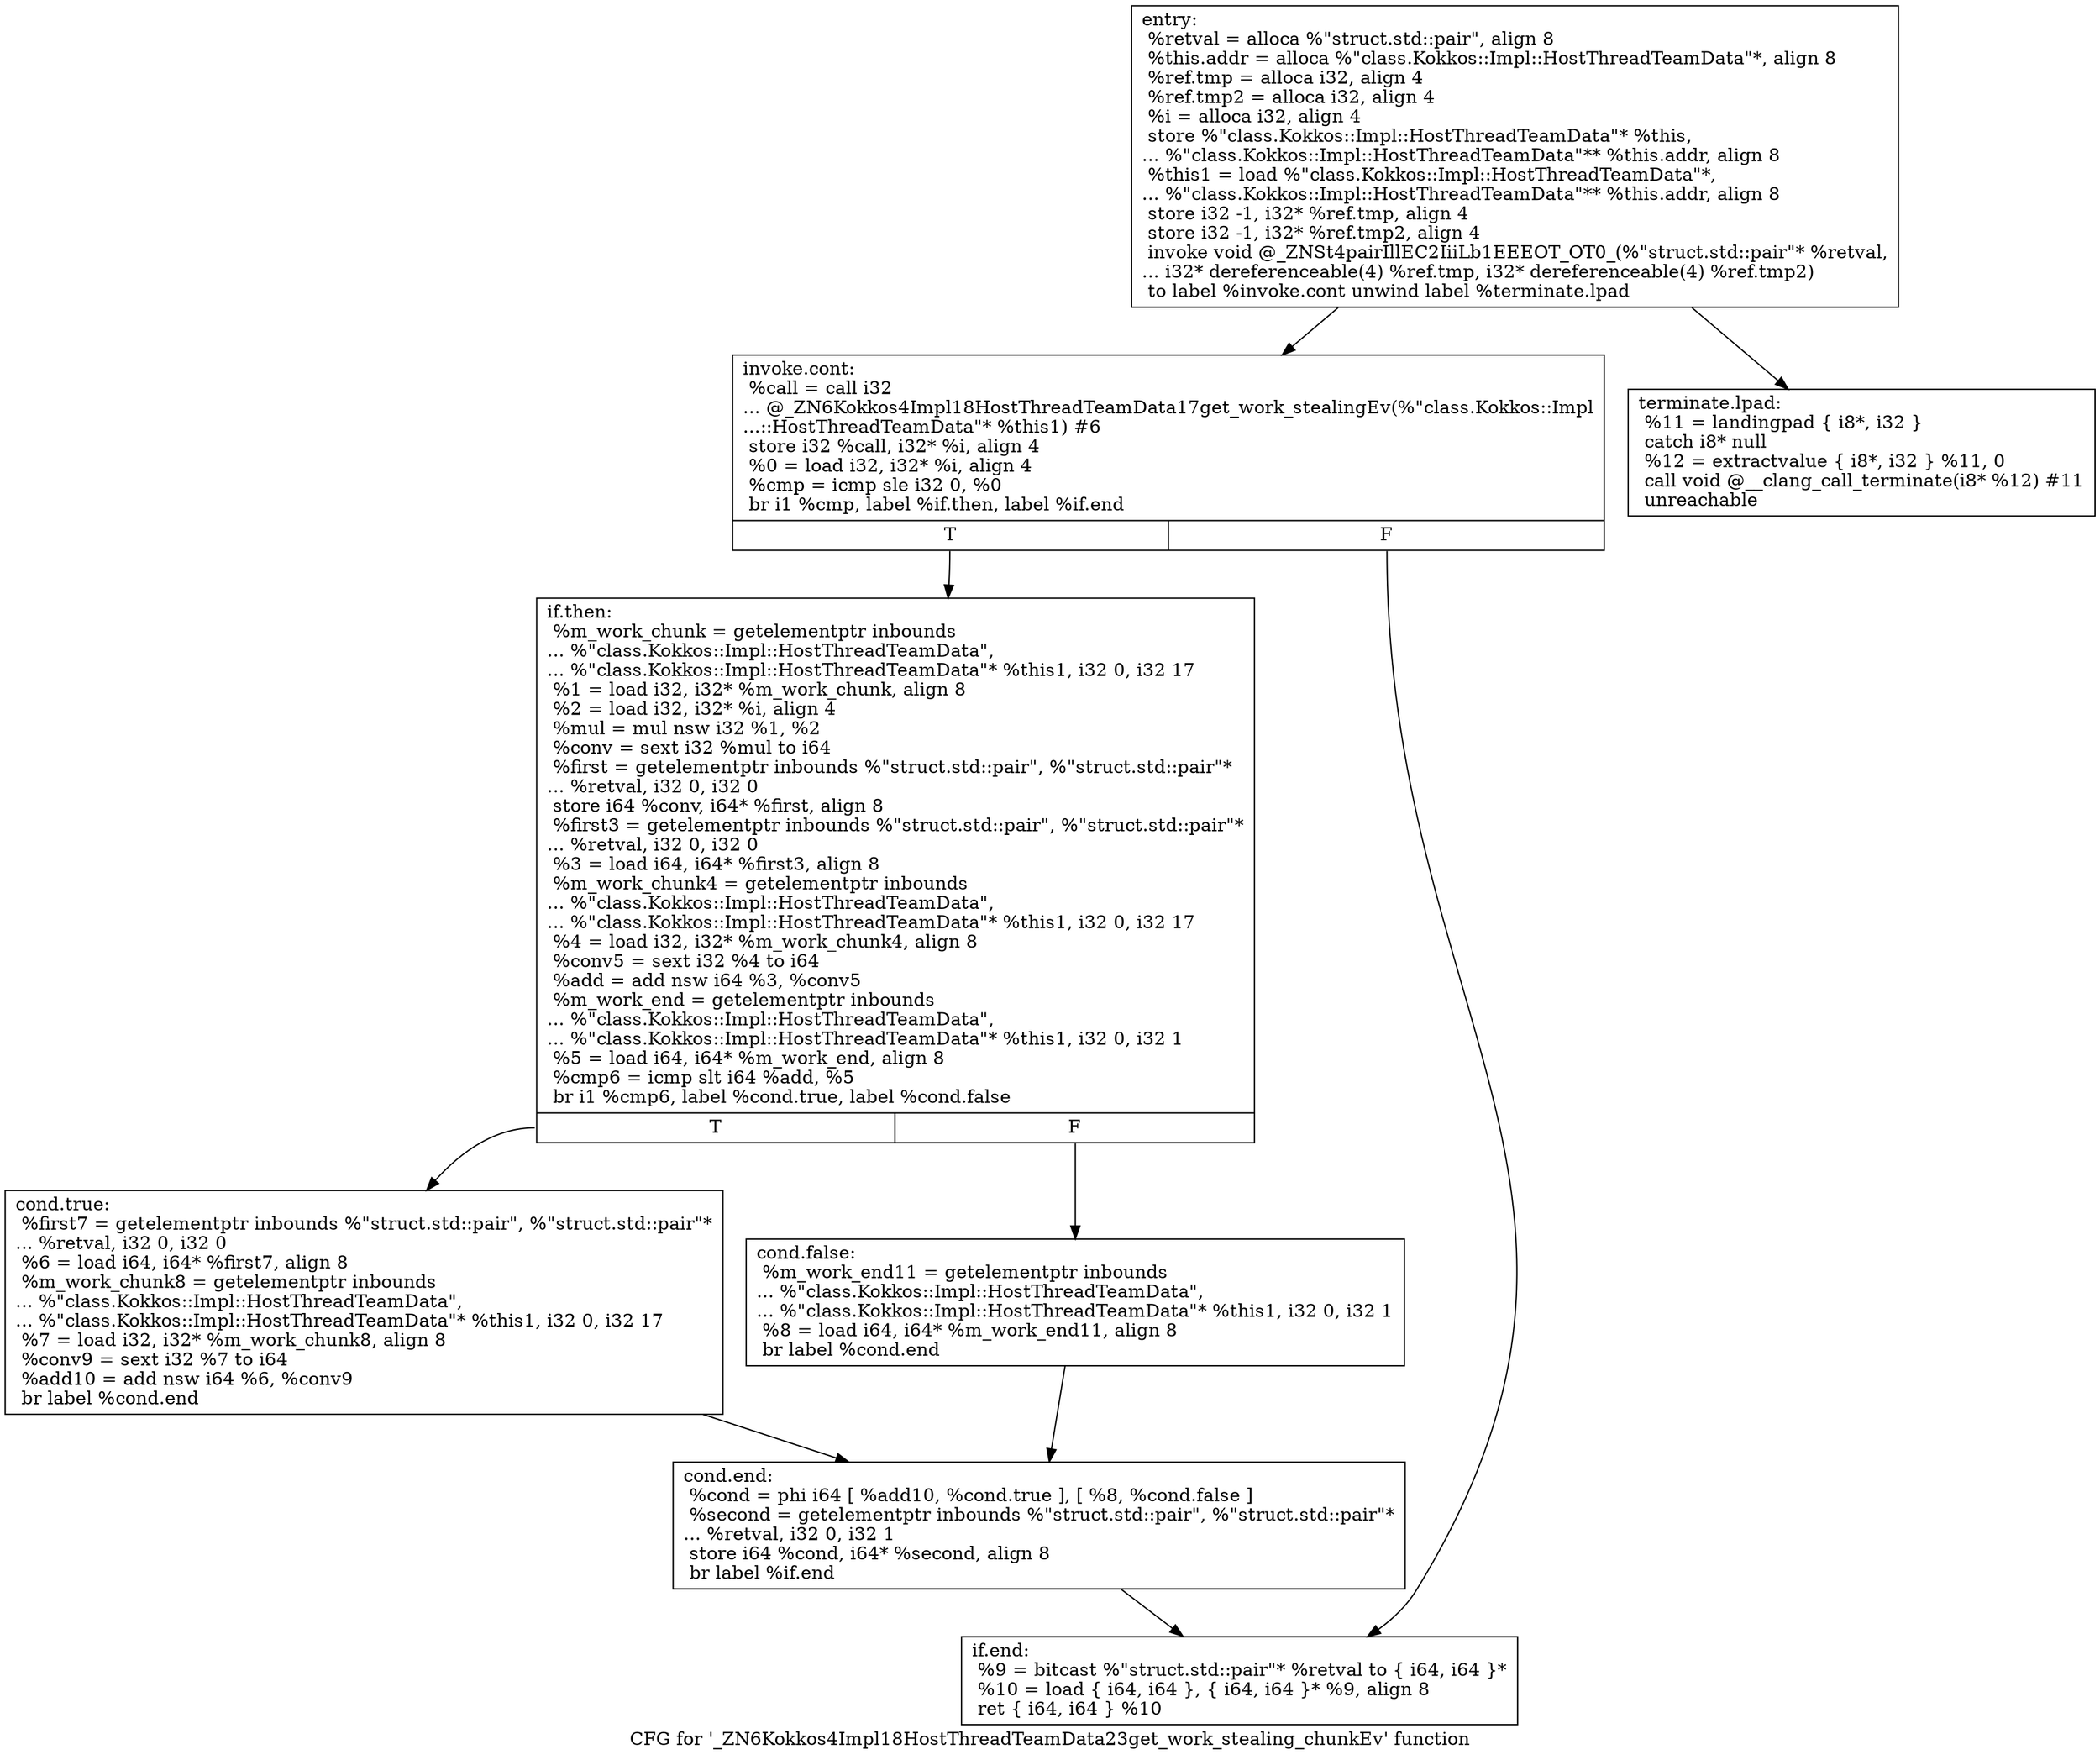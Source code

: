 digraph "CFG for '_ZN6Kokkos4Impl18HostThreadTeamData23get_work_stealing_chunkEv' function" {
	label="CFG for '_ZN6Kokkos4Impl18HostThreadTeamData23get_work_stealing_chunkEv' function";

	Node0x5e89fa0 [shape=record,label="{entry:\l  %retval = alloca %\"struct.std::pair\", align 8\l  %this.addr = alloca %\"class.Kokkos::Impl::HostThreadTeamData\"*, align 8\l  %ref.tmp = alloca i32, align 4\l  %ref.tmp2 = alloca i32, align 4\l  %i = alloca i32, align 4\l  store %\"class.Kokkos::Impl::HostThreadTeamData\"* %this,\l... %\"class.Kokkos::Impl::HostThreadTeamData\"** %this.addr, align 8\l  %this1 = load %\"class.Kokkos::Impl::HostThreadTeamData\"*,\l... %\"class.Kokkos::Impl::HostThreadTeamData\"** %this.addr, align 8\l  store i32 -1, i32* %ref.tmp, align 4\l  store i32 -1, i32* %ref.tmp2, align 4\l  invoke void @_ZNSt4pairIllEC2IiiLb1EEEOT_OT0_(%\"struct.std::pair\"* %retval,\l... i32* dereferenceable(4) %ref.tmp, i32* dereferenceable(4) %ref.tmp2)\l          to label %invoke.cont unwind label %terminate.lpad\l}"];
	Node0x5e89fa0 -> Node0x5e8a010;
	Node0x5e89fa0 -> Node0x5e8a710;
	Node0x5e8a010 [shape=record,label="{invoke.cont:                                      \l  %call = call i32\l... @_ZN6Kokkos4Impl18HostThreadTeamData17get_work_stealingEv(%\"class.Kokkos::Impl\l...::HostThreadTeamData\"* %this1) #6\l  store i32 %call, i32* %i, align 4\l  %0 = load i32, i32* %i, align 4\l  %cmp = icmp sle i32 0, %0\l  br i1 %cmp, label %if.then, label %if.end\l|{<s0>T|<s1>F}}"];
	Node0x5e8a010:s0 -> Node0x5e8a990;
	Node0x5e8a010:s1 -> Node0x5e8a100;
	Node0x5e8a990 [shape=record,label="{if.then:                                          \l  %m_work_chunk = getelementptr inbounds\l... %\"class.Kokkos::Impl::HostThreadTeamData\",\l... %\"class.Kokkos::Impl::HostThreadTeamData\"* %this1, i32 0, i32 17\l  %1 = load i32, i32* %m_work_chunk, align 8\l  %2 = load i32, i32* %i, align 4\l  %mul = mul nsw i32 %1, %2\l  %conv = sext i32 %mul to i64\l  %first = getelementptr inbounds %\"struct.std::pair\", %\"struct.std::pair\"*\l... %retval, i32 0, i32 0\l  store i64 %conv, i64* %first, align 8\l  %first3 = getelementptr inbounds %\"struct.std::pair\", %\"struct.std::pair\"*\l... %retval, i32 0, i32 0\l  %3 = load i64, i64* %first3, align 8\l  %m_work_chunk4 = getelementptr inbounds\l... %\"class.Kokkos::Impl::HostThreadTeamData\",\l... %\"class.Kokkos::Impl::HostThreadTeamData\"* %this1, i32 0, i32 17\l  %4 = load i32, i32* %m_work_chunk4, align 8\l  %conv5 = sext i32 %4 to i64\l  %add = add nsw i64 %3, %conv5\l  %m_work_end = getelementptr inbounds\l... %\"class.Kokkos::Impl::HostThreadTeamData\",\l... %\"class.Kokkos::Impl::HostThreadTeamData\"* %this1, i32 0, i32 1\l  %5 = load i64, i64* %m_work_end, align 8\l  %cmp6 = icmp slt i64 %add, %5\l  br i1 %cmp6, label %cond.true, label %cond.false\l|{<s0>T|<s1>F}}"];
	Node0x5e8a990:s0 -> Node0x5e8b8d0;
	Node0x5e8a990:s1 -> Node0x5e8ae00;
	Node0x5e8b8d0 [shape=record,label="{cond.true:                                        \l  %first7 = getelementptr inbounds %\"struct.std::pair\", %\"struct.std::pair\"*\l... %retval, i32 0, i32 0\l  %6 = load i64, i64* %first7, align 8\l  %m_work_chunk8 = getelementptr inbounds\l... %\"class.Kokkos::Impl::HostThreadTeamData\",\l... %\"class.Kokkos::Impl::HostThreadTeamData\"* %this1, i32 0, i32 17\l  %7 = load i32, i32* %m_work_chunk8, align 8\l  %conv9 = sext i32 %7 to i64\l  %add10 = add nsw i64 %6, %conv9\l  br label %cond.end\l}"];
	Node0x5e8b8d0 -> Node0x5e8bfb0;
	Node0x5e8ae00 [shape=record,label="{cond.false:                                       \l  %m_work_end11 = getelementptr inbounds\l... %\"class.Kokkos::Impl::HostThreadTeamData\",\l... %\"class.Kokkos::Impl::HostThreadTeamData\"* %this1, i32 0, i32 1\l  %8 = load i64, i64* %m_work_end11, align 8\l  br label %cond.end\l}"];
	Node0x5e8ae00 -> Node0x5e8bfb0;
	Node0x5e8bfb0 [shape=record,label="{cond.end:                                         \l  %cond = phi i64 [ %add10, %cond.true ], [ %8, %cond.false ]\l  %second = getelementptr inbounds %\"struct.std::pair\", %\"struct.std::pair\"*\l... %retval, i32 0, i32 1\l  store i64 %cond, i64* %second, align 8\l  br label %if.end\l}"];
	Node0x5e8bfb0 -> Node0x5e8a100;
	Node0x5e8a100 [shape=record,label="{if.end:                                           \l  %9 = bitcast %\"struct.std::pair\"* %retval to \{ i64, i64 \}*\l  %10 = load \{ i64, i64 \}, \{ i64, i64 \}* %9, align 8\l  ret \{ i64, i64 \} %10\l}"];
	Node0x5e8a710 [shape=record,label="{terminate.lpad:                                   \l  %11 = landingpad \{ i8*, i32 \}\l          catch i8* null\l  %12 = extractvalue \{ i8*, i32 \} %11, 0\l  call void @__clang_call_terminate(i8* %12) #11\l  unreachable\l}"];
}
